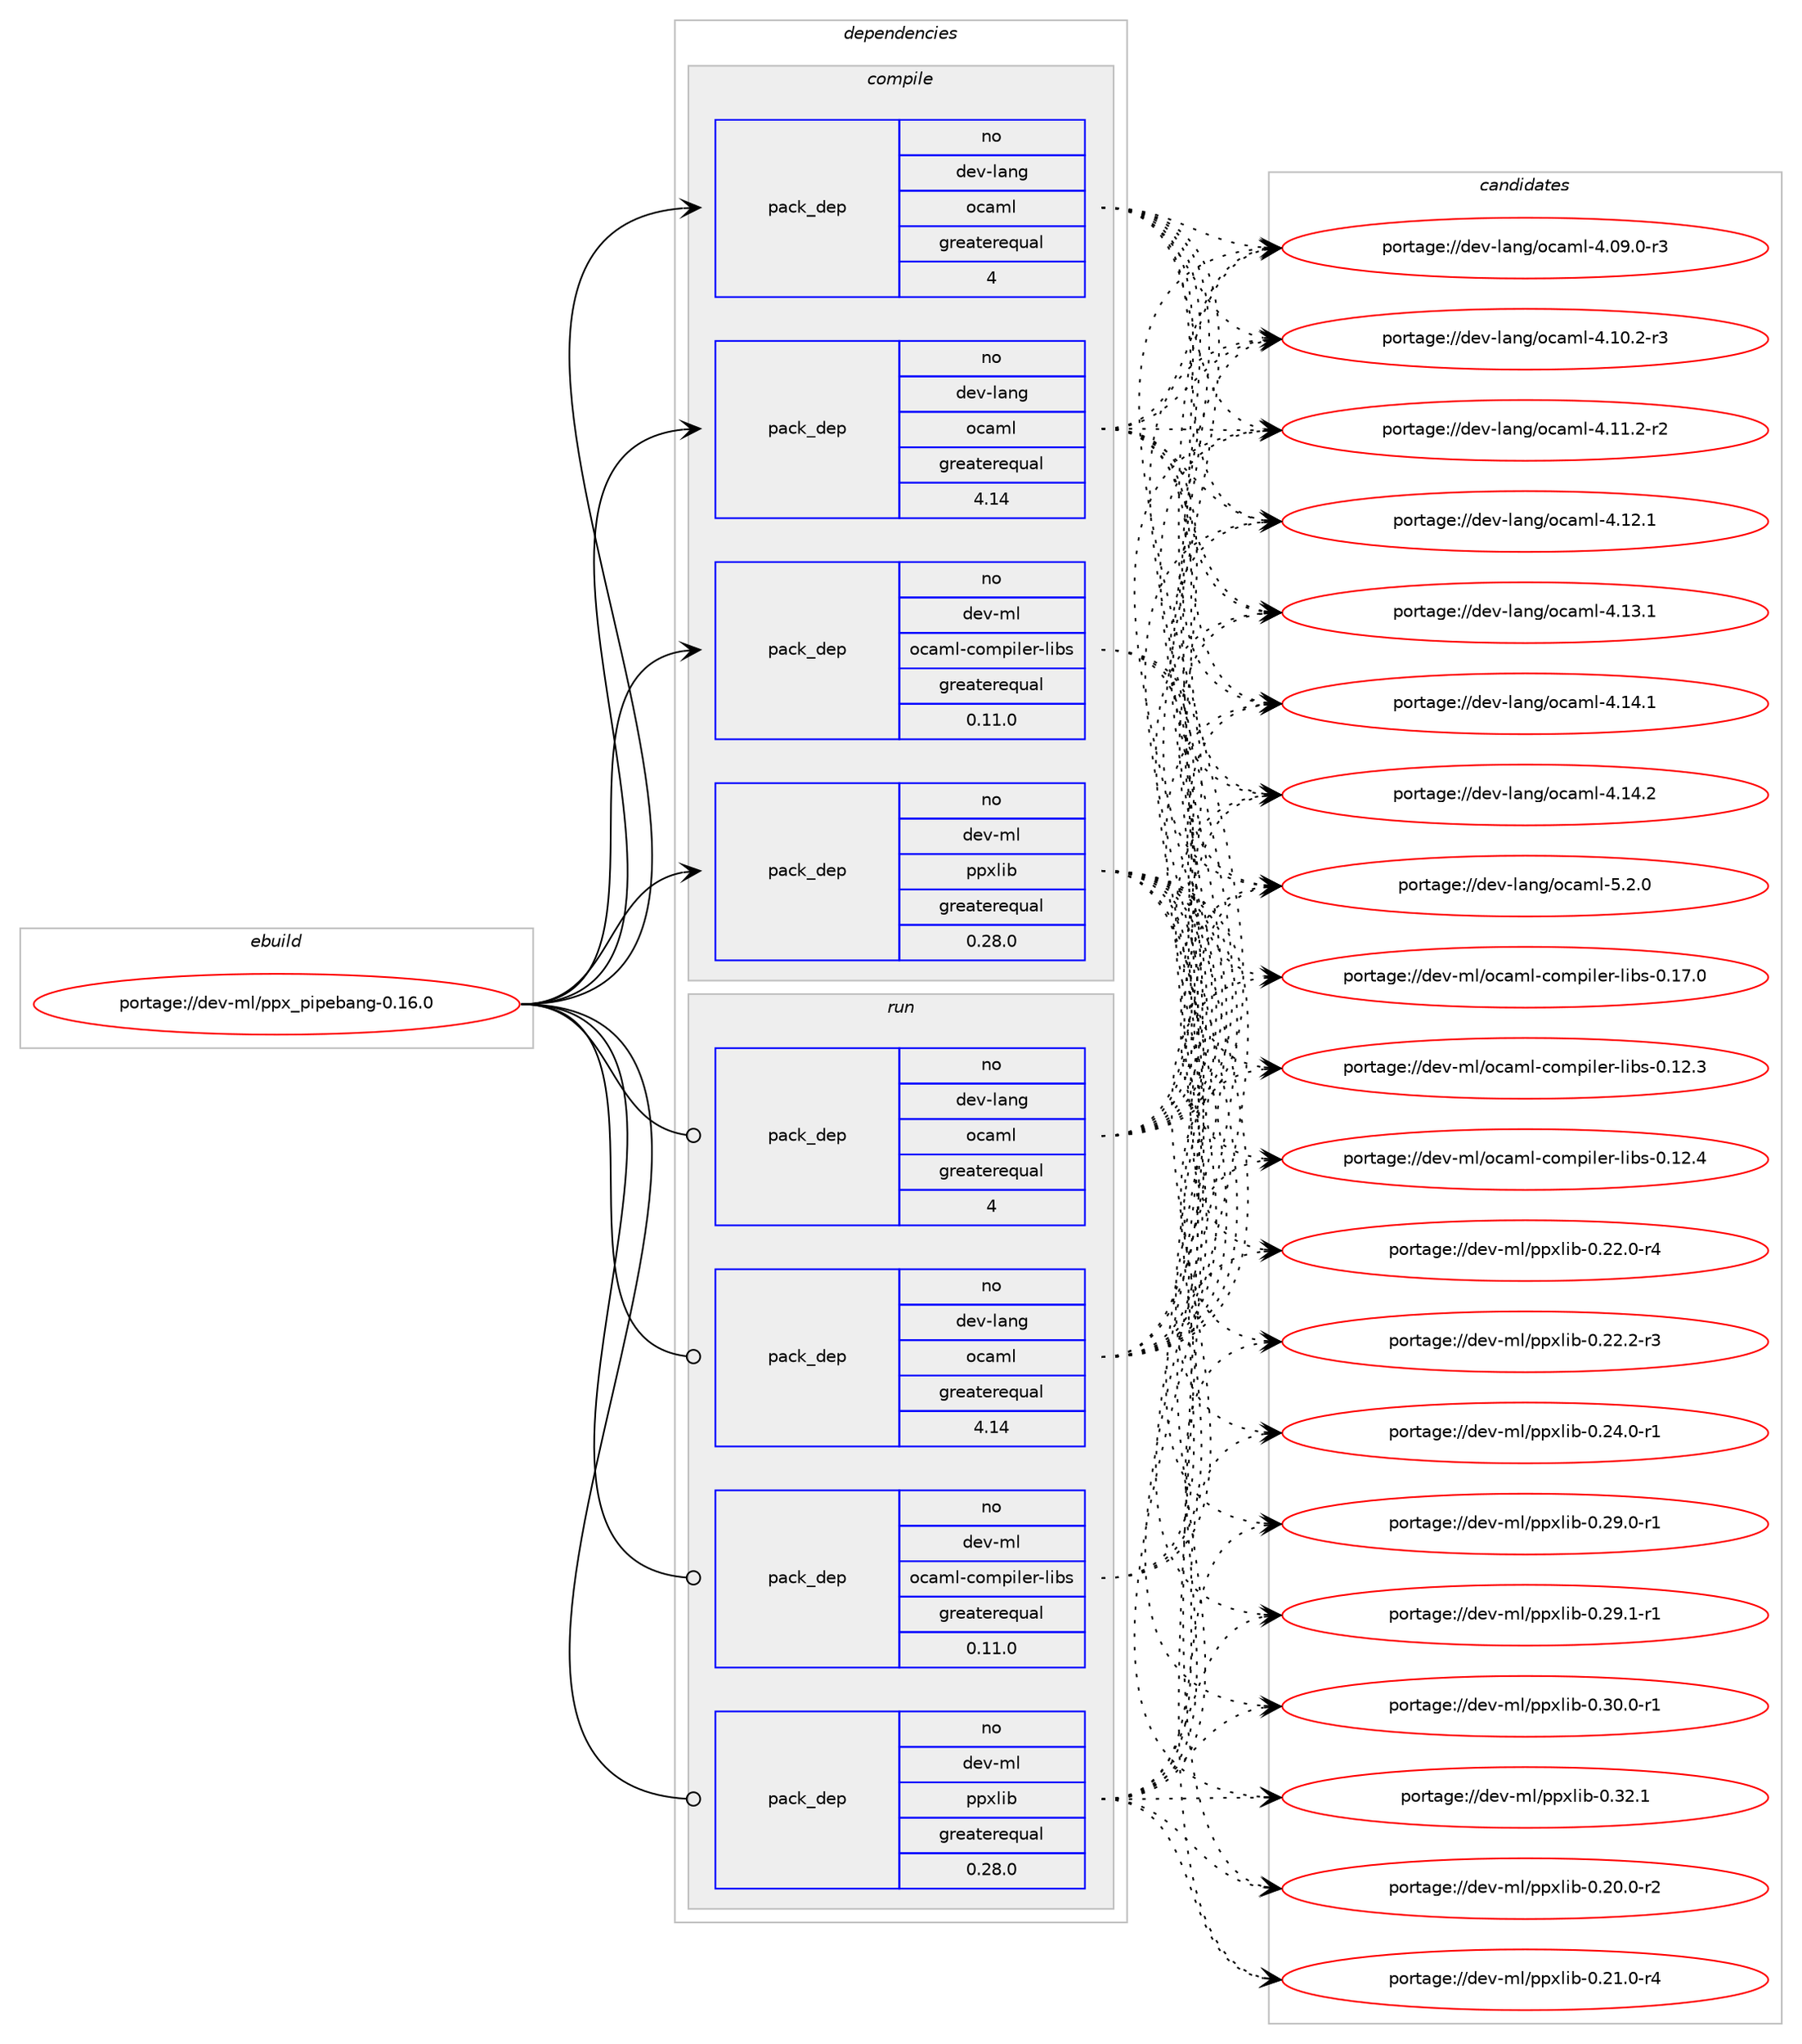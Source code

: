 digraph prolog {

# *************
# Graph options
# *************

newrank=true;
concentrate=true;
compound=true;
graph [rankdir=LR,fontname=Helvetica,fontsize=10,ranksep=1.5];#, ranksep=2.5, nodesep=0.2];
edge  [arrowhead=vee];
node  [fontname=Helvetica,fontsize=10];

# **********
# The ebuild
# **********

subgraph cluster_leftcol {
color=gray;
rank=same;
label=<<i>ebuild</i>>;
id [label="portage://dev-ml/ppx_pipebang-0.16.0", color=red, width=4, href="../dev-ml/ppx_pipebang-0.16.0.svg"];
}

# ****************
# The dependencies
# ****************

subgraph cluster_midcol {
color=gray;
label=<<i>dependencies</i>>;
subgraph cluster_compile {
fillcolor="#eeeeee";
style=filled;
label=<<i>compile</i>>;
subgraph pack32065 {
dependency62097 [label=<<TABLE BORDER="0" CELLBORDER="1" CELLSPACING="0" CELLPADDING="4" WIDTH="220"><TR><TD ROWSPAN="6" CELLPADDING="30">pack_dep</TD></TR><TR><TD WIDTH="110">no</TD></TR><TR><TD>dev-lang</TD></TR><TR><TD>ocaml</TD></TR><TR><TD>greaterequal</TD></TR><TR><TD>4</TD></TR></TABLE>>, shape=none, color=blue];
}
id:e -> dependency62097:w [weight=20,style="solid",arrowhead="vee"];
subgraph pack32066 {
dependency62098 [label=<<TABLE BORDER="0" CELLBORDER="1" CELLSPACING="0" CELLPADDING="4" WIDTH="220"><TR><TD ROWSPAN="6" CELLPADDING="30">pack_dep</TD></TR><TR><TD WIDTH="110">no</TD></TR><TR><TD>dev-lang</TD></TR><TR><TD>ocaml</TD></TR><TR><TD>greaterequal</TD></TR><TR><TD>4.14</TD></TR></TABLE>>, shape=none, color=blue];
}
id:e -> dependency62098:w [weight=20,style="solid",arrowhead="vee"];
# *** BEGIN UNKNOWN DEPENDENCY TYPE (TODO) ***
# id -> package_dependency(portage://dev-ml/ppx_pipebang-0.16.0,install,no,dev-ml,dune,none,[,,],any_same_slot,[])
# *** END UNKNOWN DEPENDENCY TYPE (TODO) ***

subgraph pack32067 {
dependency62099 [label=<<TABLE BORDER="0" CELLBORDER="1" CELLSPACING="0" CELLPADDING="4" WIDTH="220"><TR><TD ROWSPAN="6" CELLPADDING="30">pack_dep</TD></TR><TR><TD WIDTH="110">no</TD></TR><TR><TD>dev-ml</TD></TR><TR><TD>ocaml-compiler-libs</TD></TR><TR><TD>greaterequal</TD></TR><TR><TD>0.11.0</TD></TR></TABLE>>, shape=none, color=blue];
}
id:e -> dependency62099:w [weight=20,style="solid",arrowhead="vee"];
subgraph pack32068 {
dependency62100 [label=<<TABLE BORDER="0" CELLBORDER="1" CELLSPACING="0" CELLPADDING="4" WIDTH="220"><TR><TD ROWSPAN="6" CELLPADDING="30">pack_dep</TD></TR><TR><TD WIDTH="110">no</TD></TR><TR><TD>dev-ml</TD></TR><TR><TD>ppxlib</TD></TR><TR><TD>greaterequal</TD></TR><TR><TD>0.28.0</TD></TR></TABLE>>, shape=none, color=blue];
}
id:e -> dependency62100:w [weight=20,style="solid",arrowhead="vee"];
}
subgraph cluster_compileandrun {
fillcolor="#eeeeee";
style=filled;
label=<<i>compile and run</i>>;
}
subgraph cluster_run {
fillcolor="#eeeeee";
style=filled;
label=<<i>run</i>>;
subgraph pack32069 {
dependency62101 [label=<<TABLE BORDER="0" CELLBORDER="1" CELLSPACING="0" CELLPADDING="4" WIDTH="220"><TR><TD ROWSPAN="6" CELLPADDING="30">pack_dep</TD></TR><TR><TD WIDTH="110">no</TD></TR><TR><TD>dev-lang</TD></TR><TR><TD>ocaml</TD></TR><TR><TD>greaterequal</TD></TR><TR><TD>4</TD></TR></TABLE>>, shape=none, color=blue];
}
id:e -> dependency62101:w [weight=20,style="solid",arrowhead="odot"];
subgraph pack32070 {
dependency62102 [label=<<TABLE BORDER="0" CELLBORDER="1" CELLSPACING="0" CELLPADDING="4" WIDTH="220"><TR><TD ROWSPAN="6" CELLPADDING="30">pack_dep</TD></TR><TR><TD WIDTH="110">no</TD></TR><TR><TD>dev-lang</TD></TR><TR><TD>ocaml</TD></TR><TR><TD>greaterequal</TD></TR><TR><TD>4.14</TD></TR></TABLE>>, shape=none, color=blue];
}
id:e -> dependency62102:w [weight=20,style="solid",arrowhead="odot"];
# *** BEGIN UNKNOWN DEPENDENCY TYPE (TODO) ***
# id -> package_dependency(portage://dev-ml/ppx_pipebang-0.16.0,run,no,dev-ml,dune,none,[,,],any_same_slot,[])
# *** END UNKNOWN DEPENDENCY TYPE (TODO) ***

subgraph pack32071 {
dependency62103 [label=<<TABLE BORDER="0" CELLBORDER="1" CELLSPACING="0" CELLPADDING="4" WIDTH="220"><TR><TD ROWSPAN="6" CELLPADDING="30">pack_dep</TD></TR><TR><TD WIDTH="110">no</TD></TR><TR><TD>dev-ml</TD></TR><TR><TD>ocaml-compiler-libs</TD></TR><TR><TD>greaterequal</TD></TR><TR><TD>0.11.0</TD></TR></TABLE>>, shape=none, color=blue];
}
id:e -> dependency62103:w [weight=20,style="solid",arrowhead="odot"];
subgraph pack32072 {
dependency62104 [label=<<TABLE BORDER="0" CELLBORDER="1" CELLSPACING="0" CELLPADDING="4" WIDTH="220"><TR><TD ROWSPAN="6" CELLPADDING="30">pack_dep</TD></TR><TR><TD WIDTH="110">no</TD></TR><TR><TD>dev-ml</TD></TR><TR><TD>ppxlib</TD></TR><TR><TD>greaterequal</TD></TR><TR><TD>0.28.0</TD></TR></TABLE>>, shape=none, color=blue];
}
id:e -> dependency62104:w [weight=20,style="solid",arrowhead="odot"];
}
}

# **************
# The candidates
# **************

subgraph cluster_choices {
rank=same;
color=gray;
label=<<i>candidates</i>>;

subgraph choice32065 {
color=black;
nodesep=1;
choice1001011184510897110103471119997109108455246485746484511451 [label="portage://dev-lang/ocaml-4.09.0-r3", color=red, width=4,href="../dev-lang/ocaml-4.09.0-r3.svg"];
choice1001011184510897110103471119997109108455246494846504511451 [label="portage://dev-lang/ocaml-4.10.2-r3", color=red, width=4,href="../dev-lang/ocaml-4.10.2-r3.svg"];
choice1001011184510897110103471119997109108455246494946504511450 [label="portage://dev-lang/ocaml-4.11.2-r2", color=red, width=4,href="../dev-lang/ocaml-4.11.2-r2.svg"];
choice100101118451089711010347111999710910845524649504649 [label="portage://dev-lang/ocaml-4.12.1", color=red, width=4,href="../dev-lang/ocaml-4.12.1.svg"];
choice100101118451089711010347111999710910845524649514649 [label="portage://dev-lang/ocaml-4.13.1", color=red, width=4,href="../dev-lang/ocaml-4.13.1.svg"];
choice100101118451089711010347111999710910845524649524649 [label="portage://dev-lang/ocaml-4.14.1", color=red, width=4,href="../dev-lang/ocaml-4.14.1.svg"];
choice100101118451089711010347111999710910845524649524650 [label="portage://dev-lang/ocaml-4.14.2", color=red, width=4,href="../dev-lang/ocaml-4.14.2.svg"];
choice1001011184510897110103471119997109108455346504648 [label="portage://dev-lang/ocaml-5.2.0", color=red, width=4,href="../dev-lang/ocaml-5.2.0.svg"];
dependency62097:e -> choice1001011184510897110103471119997109108455246485746484511451:w [style=dotted,weight="100"];
dependency62097:e -> choice1001011184510897110103471119997109108455246494846504511451:w [style=dotted,weight="100"];
dependency62097:e -> choice1001011184510897110103471119997109108455246494946504511450:w [style=dotted,weight="100"];
dependency62097:e -> choice100101118451089711010347111999710910845524649504649:w [style=dotted,weight="100"];
dependency62097:e -> choice100101118451089711010347111999710910845524649514649:w [style=dotted,weight="100"];
dependency62097:e -> choice100101118451089711010347111999710910845524649524649:w [style=dotted,weight="100"];
dependency62097:e -> choice100101118451089711010347111999710910845524649524650:w [style=dotted,weight="100"];
dependency62097:e -> choice1001011184510897110103471119997109108455346504648:w [style=dotted,weight="100"];
}
subgraph choice32066 {
color=black;
nodesep=1;
choice1001011184510897110103471119997109108455246485746484511451 [label="portage://dev-lang/ocaml-4.09.0-r3", color=red, width=4,href="../dev-lang/ocaml-4.09.0-r3.svg"];
choice1001011184510897110103471119997109108455246494846504511451 [label="portage://dev-lang/ocaml-4.10.2-r3", color=red, width=4,href="../dev-lang/ocaml-4.10.2-r3.svg"];
choice1001011184510897110103471119997109108455246494946504511450 [label="portage://dev-lang/ocaml-4.11.2-r2", color=red, width=4,href="../dev-lang/ocaml-4.11.2-r2.svg"];
choice100101118451089711010347111999710910845524649504649 [label="portage://dev-lang/ocaml-4.12.1", color=red, width=4,href="../dev-lang/ocaml-4.12.1.svg"];
choice100101118451089711010347111999710910845524649514649 [label="portage://dev-lang/ocaml-4.13.1", color=red, width=4,href="../dev-lang/ocaml-4.13.1.svg"];
choice100101118451089711010347111999710910845524649524649 [label="portage://dev-lang/ocaml-4.14.1", color=red, width=4,href="../dev-lang/ocaml-4.14.1.svg"];
choice100101118451089711010347111999710910845524649524650 [label="portage://dev-lang/ocaml-4.14.2", color=red, width=4,href="../dev-lang/ocaml-4.14.2.svg"];
choice1001011184510897110103471119997109108455346504648 [label="portage://dev-lang/ocaml-5.2.0", color=red, width=4,href="../dev-lang/ocaml-5.2.0.svg"];
dependency62098:e -> choice1001011184510897110103471119997109108455246485746484511451:w [style=dotted,weight="100"];
dependency62098:e -> choice1001011184510897110103471119997109108455246494846504511451:w [style=dotted,weight="100"];
dependency62098:e -> choice1001011184510897110103471119997109108455246494946504511450:w [style=dotted,weight="100"];
dependency62098:e -> choice100101118451089711010347111999710910845524649504649:w [style=dotted,weight="100"];
dependency62098:e -> choice100101118451089711010347111999710910845524649514649:w [style=dotted,weight="100"];
dependency62098:e -> choice100101118451089711010347111999710910845524649524649:w [style=dotted,weight="100"];
dependency62098:e -> choice100101118451089711010347111999710910845524649524650:w [style=dotted,weight="100"];
dependency62098:e -> choice1001011184510897110103471119997109108455346504648:w [style=dotted,weight="100"];
}
subgraph choice32067 {
color=black;
nodesep=1;
choice100101118451091084711199971091084599111109112105108101114451081059811545484649504651 [label="portage://dev-ml/ocaml-compiler-libs-0.12.3", color=red, width=4,href="../dev-ml/ocaml-compiler-libs-0.12.3.svg"];
choice100101118451091084711199971091084599111109112105108101114451081059811545484649504652 [label="portage://dev-ml/ocaml-compiler-libs-0.12.4", color=red, width=4,href="../dev-ml/ocaml-compiler-libs-0.12.4.svg"];
choice100101118451091084711199971091084599111109112105108101114451081059811545484649554648 [label="portage://dev-ml/ocaml-compiler-libs-0.17.0", color=red, width=4,href="../dev-ml/ocaml-compiler-libs-0.17.0.svg"];
dependency62099:e -> choice100101118451091084711199971091084599111109112105108101114451081059811545484649504651:w [style=dotted,weight="100"];
dependency62099:e -> choice100101118451091084711199971091084599111109112105108101114451081059811545484649504652:w [style=dotted,weight="100"];
dependency62099:e -> choice100101118451091084711199971091084599111109112105108101114451081059811545484649554648:w [style=dotted,weight="100"];
}
subgraph choice32068 {
color=black;
nodesep=1;
choice100101118451091084711211212010810598454846504846484511450 [label="portage://dev-ml/ppxlib-0.20.0-r2", color=red, width=4,href="../dev-ml/ppxlib-0.20.0-r2.svg"];
choice100101118451091084711211212010810598454846504946484511452 [label="portage://dev-ml/ppxlib-0.21.0-r4", color=red, width=4,href="../dev-ml/ppxlib-0.21.0-r4.svg"];
choice100101118451091084711211212010810598454846505046484511452 [label="portage://dev-ml/ppxlib-0.22.0-r4", color=red, width=4,href="../dev-ml/ppxlib-0.22.0-r4.svg"];
choice100101118451091084711211212010810598454846505046504511451 [label="portage://dev-ml/ppxlib-0.22.2-r3", color=red, width=4,href="../dev-ml/ppxlib-0.22.2-r3.svg"];
choice100101118451091084711211212010810598454846505246484511449 [label="portage://dev-ml/ppxlib-0.24.0-r1", color=red, width=4,href="../dev-ml/ppxlib-0.24.0-r1.svg"];
choice100101118451091084711211212010810598454846505746484511449 [label="portage://dev-ml/ppxlib-0.29.0-r1", color=red, width=4,href="../dev-ml/ppxlib-0.29.0-r1.svg"];
choice100101118451091084711211212010810598454846505746494511449 [label="portage://dev-ml/ppxlib-0.29.1-r1", color=red, width=4,href="../dev-ml/ppxlib-0.29.1-r1.svg"];
choice100101118451091084711211212010810598454846514846484511449 [label="portage://dev-ml/ppxlib-0.30.0-r1", color=red, width=4,href="../dev-ml/ppxlib-0.30.0-r1.svg"];
choice10010111845109108471121121201081059845484651504649 [label="portage://dev-ml/ppxlib-0.32.1", color=red, width=4,href="../dev-ml/ppxlib-0.32.1.svg"];
dependency62100:e -> choice100101118451091084711211212010810598454846504846484511450:w [style=dotted,weight="100"];
dependency62100:e -> choice100101118451091084711211212010810598454846504946484511452:w [style=dotted,weight="100"];
dependency62100:e -> choice100101118451091084711211212010810598454846505046484511452:w [style=dotted,weight="100"];
dependency62100:e -> choice100101118451091084711211212010810598454846505046504511451:w [style=dotted,weight="100"];
dependency62100:e -> choice100101118451091084711211212010810598454846505246484511449:w [style=dotted,weight="100"];
dependency62100:e -> choice100101118451091084711211212010810598454846505746484511449:w [style=dotted,weight="100"];
dependency62100:e -> choice100101118451091084711211212010810598454846505746494511449:w [style=dotted,weight="100"];
dependency62100:e -> choice100101118451091084711211212010810598454846514846484511449:w [style=dotted,weight="100"];
dependency62100:e -> choice10010111845109108471121121201081059845484651504649:w [style=dotted,weight="100"];
}
subgraph choice32069 {
color=black;
nodesep=1;
choice1001011184510897110103471119997109108455246485746484511451 [label="portage://dev-lang/ocaml-4.09.0-r3", color=red, width=4,href="../dev-lang/ocaml-4.09.0-r3.svg"];
choice1001011184510897110103471119997109108455246494846504511451 [label="portage://dev-lang/ocaml-4.10.2-r3", color=red, width=4,href="../dev-lang/ocaml-4.10.2-r3.svg"];
choice1001011184510897110103471119997109108455246494946504511450 [label="portage://dev-lang/ocaml-4.11.2-r2", color=red, width=4,href="../dev-lang/ocaml-4.11.2-r2.svg"];
choice100101118451089711010347111999710910845524649504649 [label="portage://dev-lang/ocaml-4.12.1", color=red, width=4,href="../dev-lang/ocaml-4.12.1.svg"];
choice100101118451089711010347111999710910845524649514649 [label="portage://dev-lang/ocaml-4.13.1", color=red, width=4,href="../dev-lang/ocaml-4.13.1.svg"];
choice100101118451089711010347111999710910845524649524649 [label="portage://dev-lang/ocaml-4.14.1", color=red, width=4,href="../dev-lang/ocaml-4.14.1.svg"];
choice100101118451089711010347111999710910845524649524650 [label="portage://dev-lang/ocaml-4.14.2", color=red, width=4,href="../dev-lang/ocaml-4.14.2.svg"];
choice1001011184510897110103471119997109108455346504648 [label="portage://dev-lang/ocaml-5.2.0", color=red, width=4,href="../dev-lang/ocaml-5.2.0.svg"];
dependency62101:e -> choice1001011184510897110103471119997109108455246485746484511451:w [style=dotted,weight="100"];
dependency62101:e -> choice1001011184510897110103471119997109108455246494846504511451:w [style=dotted,weight="100"];
dependency62101:e -> choice1001011184510897110103471119997109108455246494946504511450:w [style=dotted,weight="100"];
dependency62101:e -> choice100101118451089711010347111999710910845524649504649:w [style=dotted,weight="100"];
dependency62101:e -> choice100101118451089711010347111999710910845524649514649:w [style=dotted,weight="100"];
dependency62101:e -> choice100101118451089711010347111999710910845524649524649:w [style=dotted,weight="100"];
dependency62101:e -> choice100101118451089711010347111999710910845524649524650:w [style=dotted,weight="100"];
dependency62101:e -> choice1001011184510897110103471119997109108455346504648:w [style=dotted,weight="100"];
}
subgraph choice32070 {
color=black;
nodesep=1;
choice1001011184510897110103471119997109108455246485746484511451 [label="portage://dev-lang/ocaml-4.09.0-r3", color=red, width=4,href="../dev-lang/ocaml-4.09.0-r3.svg"];
choice1001011184510897110103471119997109108455246494846504511451 [label="portage://dev-lang/ocaml-4.10.2-r3", color=red, width=4,href="../dev-lang/ocaml-4.10.2-r3.svg"];
choice1001011184510897110103471119997109108455246494946504511450 [label="portage://dev-lang/ocaml-4.11.2-r2", color=red, width=4,href="../dev-lang/ocaml-4.11.2-r2.svg"];
choice100101118451089711010347111999710910845524649504649 [label="portage://dev-lang/ocaml-4.12.1", color=red, width=4,href="../dev-lang/ocaml-4.12.1.svg"];
choice100101118451089711010347111999710910845524649514649 [label="portage://dev-lang/ocaml-4.13.1", color=red, width=4,href="../dev-lang/ocaml-4.13.1.svg"];
choice100101118451089711010347111999710910845524649524649 [label="portage://dev-lang/ocaml-4.14.1", color=red, width=4,href="../dev-lang/ocaml-4.14.1.svg"];
choice100101118451089711010347111999710910845524649524650 [label="portage://dev-lang/ocaml-4.14.2", color=red, width=4,href="../dev-lang/ocaml-4.14.2.svg"];
choice1001011184510897110103471119997109108455346504648 [label="portage://dev-lang/ocaml-5.2.0", color=red, width=4,href="../dev-lang/ocaml-5.2.0.svg"];
dependency62102:e -> choice1001011184510897110103471119997109108455246485746484511451:w [style=dotted,weight="100"];
dependency62102:e -> choice1001011184510897110103471119997109108455246494846504511451:w [style=dotted,weight="100"];
dependency62102:e -> choice1001011184510897110103471119997109108455246494946504511450:w [style=dotted,weight="100"];
dependency62102:e -> choice100101118451089711010347111999710910845524649504649:w [style=dotted,weight="100"];
dependency62102:e -> choice100101118451089711010347111999710910845524649514649:w [style=dotted,weight="100"];
dependency62102:e -> choice100101118451089711010347111999710910845524649524649:w [style=dotted,weight="100"];
dependency62102:e -> choice100101118451089711010347111999710910845524649524650:w [style=dotted,weight="100"];
dependency62102:e -> choice1001011184510897110103471119997109108455346504648:w [style=dotted,weight="100"];
}
subgraph choice32071 {
color=black;
nodesep=1;
choice100101118451091084711199971091084599111109112105108101114451081059811545484649504651 [label="portage://dev-ml/ocaml-compiler-libs-0.12.3", color=red, width=4,href="../dev-ml/ocaml-compiler-libs-0.12.3.svg"];
choice100101118451091084711199971091084599111109112105108101114451081059811545484649504652 [label="portage://dev-ml/ocaml-compiler-libs-0.12.4", color=red, width=4,href="../dev-ml/ocaml-compiler-libs-0.12.4.svg"];
choice100101118451091084711199971091084599111109112105108101114451081059811545484649554648 [label="portage://dev-ml/ocaml-compiler-libs-0.17.0", color=red, width=4,href="../dev-ml/ocaml-compiler-libs-0.17.0.svg"];
dependency62103:e -> choice100101118451091084711199971091084599111109112105108101114451081059811545484649504651:w [style=dotted,weight="100"];
dependency62103:e -> choice100101118451091084711199971091084599111109112105108101114451081059811545484649504652:w [style=dotted,weight="100"];
dependency62103:e -> choice100101118451091084711199971091084599111109112105108101114451081059811545484649554648:w [style=dotted,weight="100"];
}
subgraph choice32072 {
color=black;
nodesep=1;
choice100101118451091084711211212010810598454846504846484511450 [label="portage://dev-ml/ppxlib-0.20.0-r2", color=red, width=4,href="../dev-ml/ppxlib-0.20.0-r2.svg"];
choice100101118451091084711211212010810598454846504946484511452 [label="portage://dev-ml/ppxlib-0.21.0-r4", color=red, width=4,href="../dev-ml/ppxlib-0.21.0-r4.svg"];
choice100101118451091084711211212010810598454846505046484511452 [label="portage://dev-ml/ppxlib-0.22.0-r4", color=red, width=4,href="../dev-ml/ppxlib-0.22.0-r4.svg"];
choice100101118451091084711211212010810598454846505046504511451 [label="portage://dev-ml/ppxlib-0.22.2-r3", color=red, width=4,href="../dev-ml/ppxlib-0.22.2-r3.svg"];
choice100101118451091084711211212010810598454846505246484511449 [label="portage://dev-ml/ppxlib-0.24.0-r1", color=red, width=4,href="../dev-ml/ppxlib-0.24.0-r1.svg"];
choice100101118451091084711211212010810598454846505746484511449 [label="portage://dev-ml/ppxlib-0.29.0-r1", color=red, width=4,href="../dev-ml/ppxlib-0.29.0-r1.svg"];
choice100101118451091084711211212010810598454846505746494511449 [label="portage://dev-ml/ppxlib-0.29.1-r1", color=red, width=4,href="../dev-ml/ppxlib-0.29.1-r1.svg"];
choice100101118451091084711211212010810598454846514846484511449 [label="portage://dev-ml/ppxlib-0.30.0-r1", color=red, width=4,href="../dev-ml/ppxlib-0.30.0-r1.svg"];
choice10010111845109108471121121201081059845484651504649 [label="portage://dev-ml/ppxlib-0.32.1", color=red, width=4,href="../dev-ml/ppxlib-0.32.1.svg"];
dependency62104:e -> choice100101118451091084711211212010810598454846504846484511450:w [style=dotted,weight="100"];
dependency62104:e -> choice100101118451091084711211212010810598454846504946484511452:w [style=dotted,weight="100"];
dependency62104:e -> choice100101118451091084711211212010810598454846505046484511452:w [style=dotted,weight="100"];
dependency62104:e -> choice100101118451091084711211212010810598454846505046504511451:w [style=dotted,weight="100"];
dependency62104:e -> choice100101118451091084711211212010810598454846505246484511449:w [style=dotted,weight="100"];
dependency62104:e -> choice100101118451091084711211212010810598454846505746484511449:w [style=dotted,weight="100"];
dependency62104:e -> choice100101118451091084711211212010810598454846505746494511449:w [style=dotted,weight="100"];
dependency62104:e -> choice100101118451091084711211212010810598454846514846484511449:w [style=dotted,weight="100"];
dependency62104:e -> choice10010111845109108471121121201081059845484651504649:w [style=dotted,weight="100"];
}
}

}
